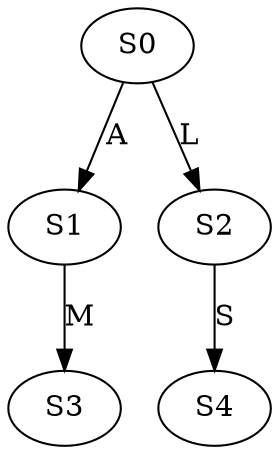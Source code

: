 strict digraph  {
	S0 -> S1 [ label = A ];
	S0 -> S2 [ label = L ];
	S1 -> S3 [ label = M ];
	S2 -> S4 [ label = S ];
}
